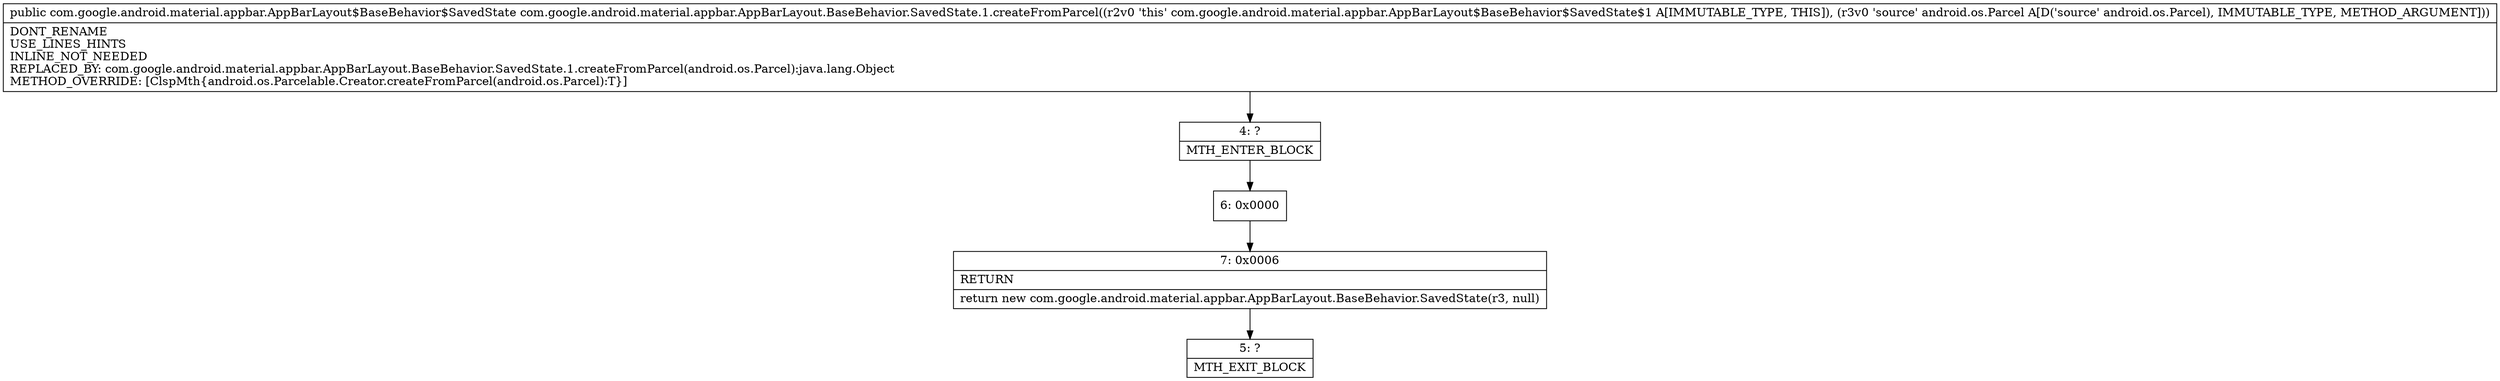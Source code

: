 digraph "CFG forcom.google.android.material.appbar.AppBarLayout.BaseBehavior.SavedState.1.createFromParcel(Landroid\/os\/Parcel;)Lcom\/google\/android\/material\/appbar\/AppBarLayout$BaseBehavior$SavedState;" {
Node_4 [shape=record,label="{4\:\ ?|MTH_ENTER_BLOCK\l}"];
Node_6 [shape=record,label="{6\:\ 0x0000}"];
Node_7 [shape=record,label="{7\:\ 0x0006|RETURN\l|return new com.google.android.material.appbar.AppBarLayout.BaseBehavior.SavedState(r3, null)\l}"];
Node_5 [shape=record,label="{5\:\ ?|MTH_EXIT_BLOCK\l}"];
MethodNode[shape=record,label="{public com.google.android.material.appbar.AppBarLayout$BaseBehavior$SavedState com.google.android.material.appbar.AppBarLayout.BaseBehavior.SavedState.1.createFromParcel((r2v0 'this' com.google.android.material.appbar.AppBarLayout$BaseBehavior$SavedState$1 A[IMMUTABLE_TYPE, THIS]), (r3v0 'source' android.os.Parcel A[D('source' android.os.Parcel), IMMUTABLE_TYPE, METHOD_ARGUMENT]))  | DONT_RENAME\lUSE_LINES_HINTS\lINLINE_NOT_NEEDED\lREPLACED_BY: com.google.android.material.appbar.AppBarLayout.BaseBehavior.SavedState.1.createFromParcel(android.os.Parcel):java.lang.Object\lMETHOD_OVERRIDE: [ClspMth\{android.os.Parcelable.Creator.createFromParcel(android.os.Parcel):T\}]\l}"];
MethodNode -> Node_4;Node_4 -> Node_6;
Node_6 -> Node_7;
Node_7 -> Node_5;
}

